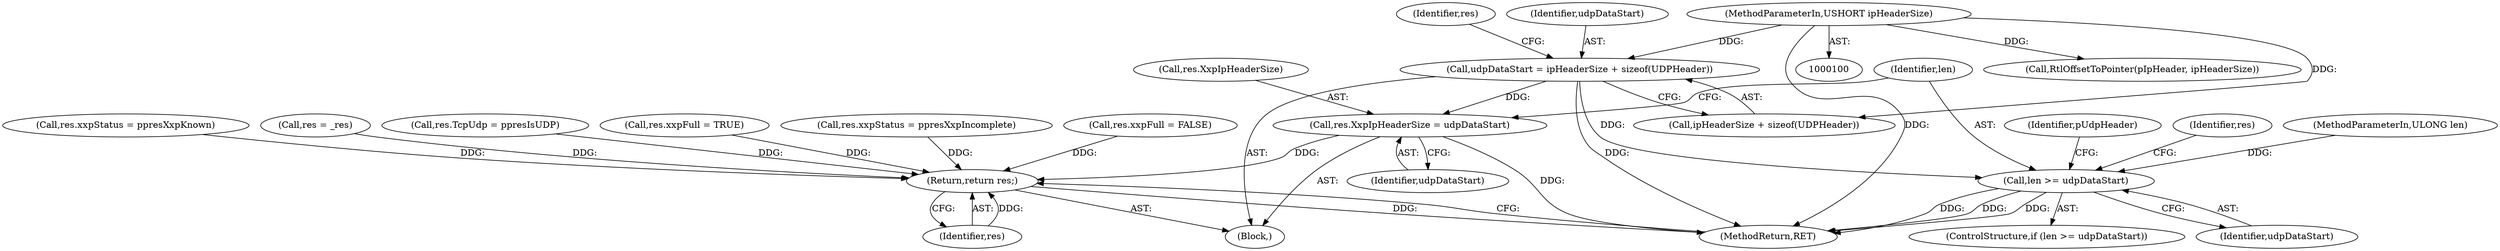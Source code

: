 digraph "0_kvm-guest-drivers-windows_fbfa4d1083ea84c5429992ca3e996d7d4fbc8238_2@API" {
"1000111" [label="(Call,udpDataStart = ipHeaderSize + sizeof(UDPHeader))"];
"1000104" [label="(MethodParameterIn,USHORT ipHeaderSize)"];
"1000122" [label="(Call,res.XxpIpHeaderSize = udpDataStart)"];
"1000176" [label="(Return,return res;)"];
"1000128" [label="(Call,len >= udpDataStart)"];
"1000123" [label="(Call,res.XxpIpHeaderSize)"];
"1000168" [label="(Identifier,res)"];
"1000117" [label="(Call,res.TcpUdp = ppresIsUDP)"];
"1000137" [label="(Call,RtlOffsetToPointer(pIpHeader, ipHeaderSize))"];
"1000103" [label="(MethodParameterIn,ULONG len)"];
"1000104" [label="(MethodParameterIn,USHORT ipHeaderSize)"];
"1000111" [label="(Call,udpDataStart = ipHeaderSize + sizeof(UDPHeader))"];
"1000152" [label="(Call,res.xxpFull = TRUE)"];
"1000171" [label="(Call,res.xxpStatus = ppresXxpIncomplete)"];
"1000130" [label="(Identifier,udpDataStart)"];
"1000176" [label="(Return,return res;)"];
"1000127" [label="(ControlStructure,if (len >= udpDataStart))"];
"1000166" [label="(Call,res.xxpFull = FALSE)"];
"1000134" [label="(Identifier,pUdpHeader)"];
"1000128" [label="(Call,len >= udpDataStart)"];
"1000126" [label="(Identifier,udpDataStart)"];
"1000113" [label="(Call,ipHeaderSize + sizeof(UDPHeader))"];
"1000177" [label="(Identifier,res)"];
"1000122" [label="(Call,res.XxpIpHeaderSize = udpDataStart)"];
"1000105" [label="(Block,)"];
"1000147" [label="(Call,res.xxpStatus = ppresXxpKnown)"];
"1000119" [label="(Identifier,res)"];
"1000112" [label="(Identifier,udpDataStart)"];
"1000178" [label="(MethodReturn,RET)"];
"1000107" [label="(Call,res = _res)"];
"1000129" [label="(Identifier,len)"];
"1000111" -> "1000105"  [label="AST: "];
"1000111" -> "1000113"  [label="CFG: "];
"1000112" -> "1000111"  [label="AST: "];
"1000113" -> "1000111"  [label="AST: "];
"1000119" -> "1000111"  [label="CFG: "];
"1000111" -> "1000178"  [label="DDG: "];
"1000104" -> "1000111"  [label="DDG: "];
"1000111" -> "1000122"  [label="DDG: "];
"1000111" -> "1000128"  [label="DDG: "];
"1000104" -> "1000100"  [label="AST: "];
"1000104" -> "1000178"  [label="DDG: "];
"1000104" -> "1000113"  [label="DDG: "];
"1000104" -> "1000137"  [label="DDG: "];
"1000122" -> "1000105"  [label="AST: "];
"1000122" -> "1000126"  [label="CFG: "];
"1000123" -> "1000122"  [label="AST: "];
"1000126" -> "1000122"  [label="AST: "];
"1000129" -> "1000122"  [label="CFG: "];
"1000122" -> "1000178"  [label="DDG: "];
"1000122" -> "1000176"  [label="DDG: "];
"1000176" -> "1000105"  [label="AST: "];
"1000176" -> "1000177"  [label="CFG: "];
"1000177" -> "1000176"  [label="AST: "];
"1000178" -> "1000176"  [label="CFG: "];
"1000176" -> "1000178"  [label="DDG: "];
"1000177" -> "1000176"  [label="DDG: "];
"1000171" -> "1000176"  [label="DDG: "];
"1000107" -> "1000176"  [label="DDG: "];
"1000166" -> "1000176"  [label="DDG: "];
"1000147" -> "1000176"  [label="DDG: "];
"1000152" -> "1000176"  [label="DDG: "];
"1000117" -> "1000176"  [label="DDG: "];
"1000128" -> "1000127"  [label="AST: "];
"1000128" -> "1000130"  [label="CFG: "];
"1000129" -> "1000128"  [label="AST: "];
"1000130" -> "1000128"  [label="AST: "];
"1000134" -> "1000128"  [label="CFG: "];
"1000168" -> "1000128"  [label="CFG: "];
"1000128" -> "1000178"  [label="DDG: "];
"1000128" -> "1000178"  [label="DDG: "];
"1000128" -> "1000178"  [label="DDG: "];
"1000103" -> "1000128"  [label="DDG: "];
}
